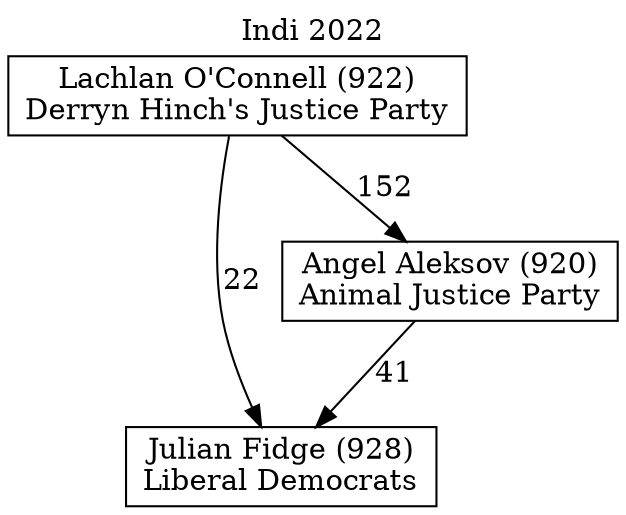 // House preference flow
digraph "Julian Fidge (928)_Indi_2022" {
	graph [label="Indi 2022" labelloc=t mclimit=10]
	node [shape=box]
	"Julian Fidge (928)" [label="Julian Fidge (928)
Liberal Democrats"]
	"Angel Aleksov (920)" [label="Angel Aleksov (920)
Animal Justice Party"]
	"Lachlan O'Connell (922)" [label="Lachlan O'Connell (922)
Derryn Hinch's Justice Party"]
	"Angel Aleksov (920)" -> "Julian Fidge (928)" [label=41]
	"Lachlan O'Connell (922)" -> "Angel Aleksov (920)" [label=152]
	"Lachlan O'Connell (922)" -> "Julian Fidge (928)" [label=22]
}
